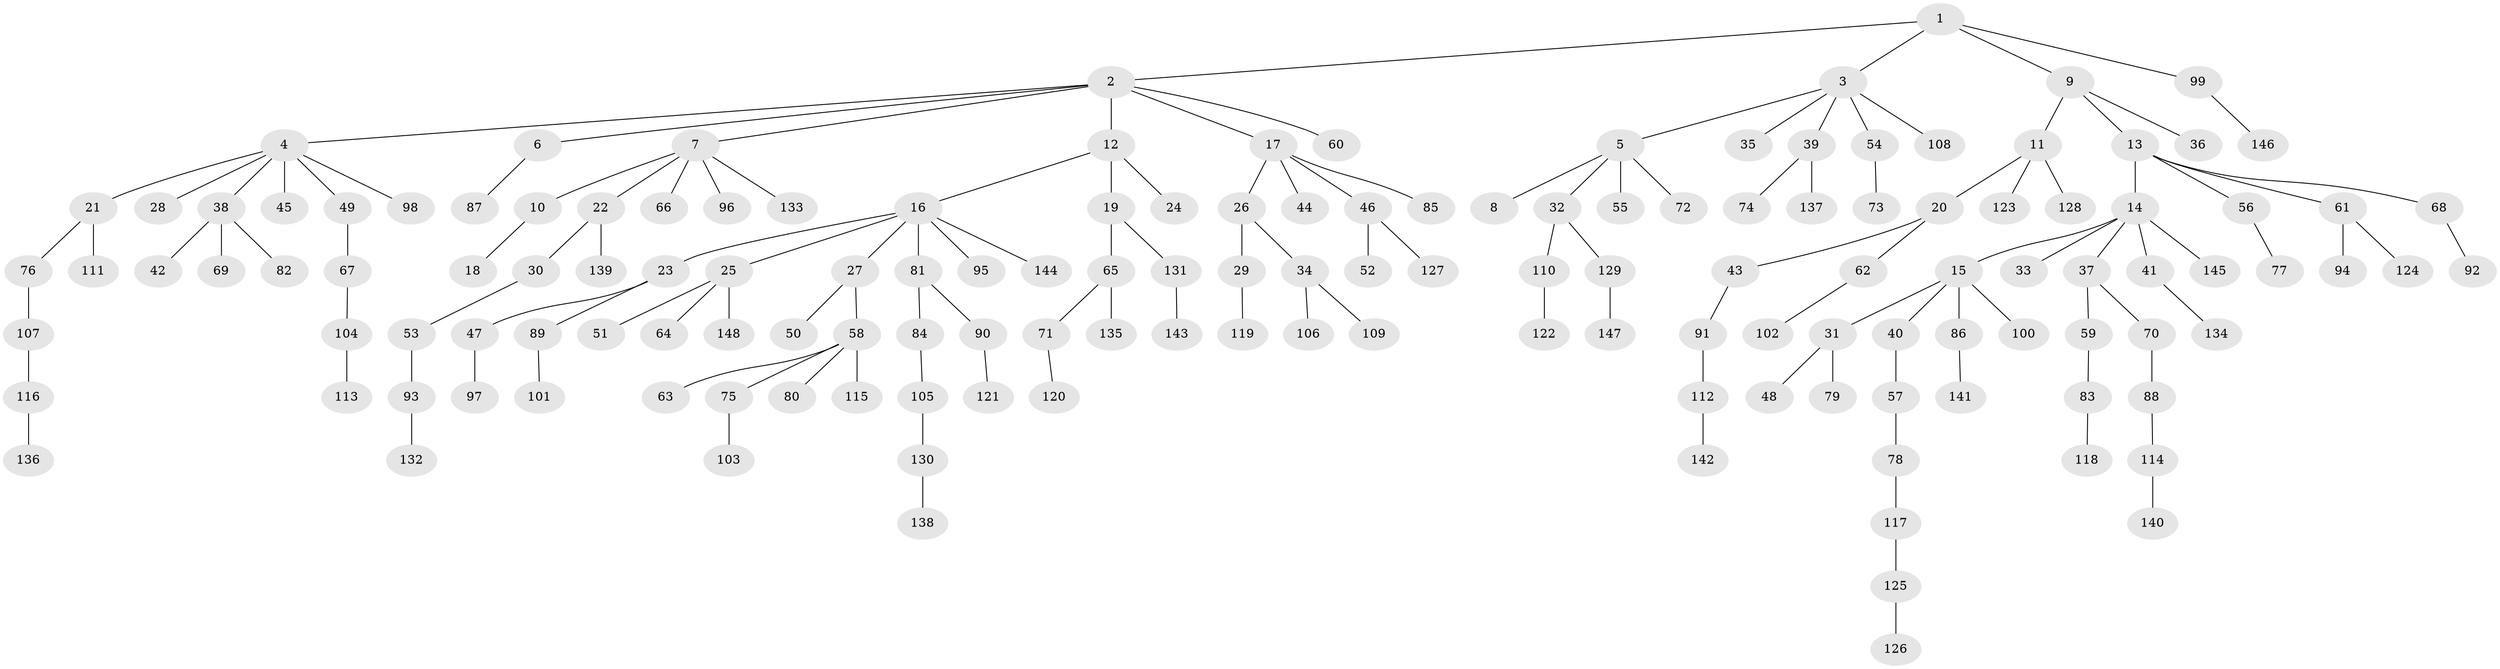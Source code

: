 // Generated by graph-tools (version 1.1) at 2025/11/02/27/25 16:11:25]
// undirected, 148 vertices, 147 edges
graph export_dot {
graph [start="1"]
  node [color=gray90,style=filled];
  1;
  2;
  3;
  4;
  5;
  6;
  7;
  8;
  9;
  10;
  11;
  12;
  13;
  14;
  15;
  16;
  17;
  18;
  19;
  20;
  21;
  22;
  23;
  24;
  25;
  26;
  27;
  28;
  29;
  30;
  31;
  32;
  33;
  34;
  35;
  36;
  37;
  38;
  39;
  40;
  41;
  42;
  43;
  44;
  45;
  46;
  47;
  48;
  49;
  50;
  51;
  52;
  53;
  54;
  55;
  56;
  57;
  58;
  59;
  60;
  61;
  62;
  63;
  64;
  65;
  66;
  67;
  68;
  69;
  70;
  71;
  72;
  73;
  74;
  75;
  76;
  77;
  78;
  79;
  80;
  81;
  82;
  83;
  84;
  85;
  86;
  87;
  88;
  89;
  90;
  91;
  92;
  93;
  94;
  95;
  96;
  97;
  98;
  99;
  100;
  101;
  102;
  103;
  104;
  105;
  106;
  107;
  108;
  109;
  110;
  111;
  112;
  113;
  114;
  115;
  116;
  117;
  118;
  119;
  120;
  121;
  122;
  123;
  124;
  125;
  126;
  127;
  128;
  129;
  130;
  131;
  132;
  133;
  134;
  135;
  136;
  137;
  138;
  139;
  140;
  141;
  142;
  143;
  144;
  145;
  146;
  147;
  148;
  1 -- 2;
  1 -- 3;
  1 -- 9;
  1 -- 99;
  2 -- 4;
  2 -- 6;
  2 -- 7;
  2 -- 12;
  2 -- 17;
  2 -- 60;
  3 -- 5;
  3 -- 35;
  3 -- 39;
  3 -- 54;
  3 -- 108;
  4 -- 21;
  4 -- 28;
  4 -- 38;
  4 -- 45;
  4 -- 49;
  4 -- 98;
  5 -- 8;
  5 -- 32;
  5 -- 55;
  5 -- 72;
  6 -- 87;
  7 -- 10;
  7 -- 22;
  7 -- 66;
  7 -- 96;
  7 -- 133;
  9 -- 11;
  9 -- 13;
  9 -- 36;
  10 -- 18;
  11 -- 20;
  11 -- 123;
  11 -- 128;
  12 -- 16;
  12 -- 19;
  12 -- 24;
  13 -- 14;
  13 -- 56;
  13 -- 61;
  13 -- 68;
  14 -- 15;
  14 -- 33;
  14 -- 37;
  14 -- 41;
  14 -- 145;
  15 -- 31;
  15 -- 40;
  15 -- 86;
  15 -- 100;
  16 -- 23;
  16 -- 25;
  16 -- 27;
  16 -- 81;
  16 -- 95;
  16 -- 144;
  17 -- 26;
  17 -- 44;
  17 -- 46;
  17 -- 85;
  19 -- 65;
  19 -- 131;
  20 -- 43;
  20 -- 62;
  21 -- 76;
  21 -- 111;
  22 -- 30;
  22 -- 139;
  23 -- 47;
  23 -- 89;
  25 -- 51;
  25 -- 64;
  25 -- 148;
  26 -- 29;
  26 -- 34;
  27 -- 50;
  27 -- 58;
  29 -- 119;
  30 -- 53;
  31 -- 48;
  31 -- 79;
  32 -- 110;
  32 -- 129;
  34 -- 106;
  34 -- 109;
  37 -- 59;
  37 -- 70;
  38 -- 42;
  38 -- 69;
  38 -- 82;
  39 -- 74;
  39 -- 137;
  40 -- 57;
  41 -- 134;
  43 -- 91;
  46 -- 52;
  46 -- 127;
  47 -- 97;
  49 -- 67;
  53 -- 93;
  54 -- 73;
  56 -- 77;
  57 -- 78;
  58 -- 63;
  58 -- 75;
  58 -- 80;
  58 -- 115;
  59 -- 83;
  61 -- 94;
  61 -- 124;
  62 -- 102;
  65 -- 71;
  65 -- 135;
  67 -- 104;
  68 -- 92;
  70 -- 88;
  71 -- 120;
  75 -- 103;
  76 -- 107;
  78 -- 117;
  81 -- 84;
  81 -- 90;
  83 -- 118;
  84 -- 105;
  86 -- 141;
  88 -- 114;
  89 -- 101;
  90 -- 121;
  91 -- 112;
  93 -- 132;
  99 -- 146;
  104 -- 113;
  105 -- 130;
  107 -- 116;
  110 -- 122;
  112 -- 142;
  114 -- 140;
  116 -- 136;
  117 -- 125;
  125 -- 126;
  129 -- 147;
  130 -- 138;
  131 -- 143;
}
